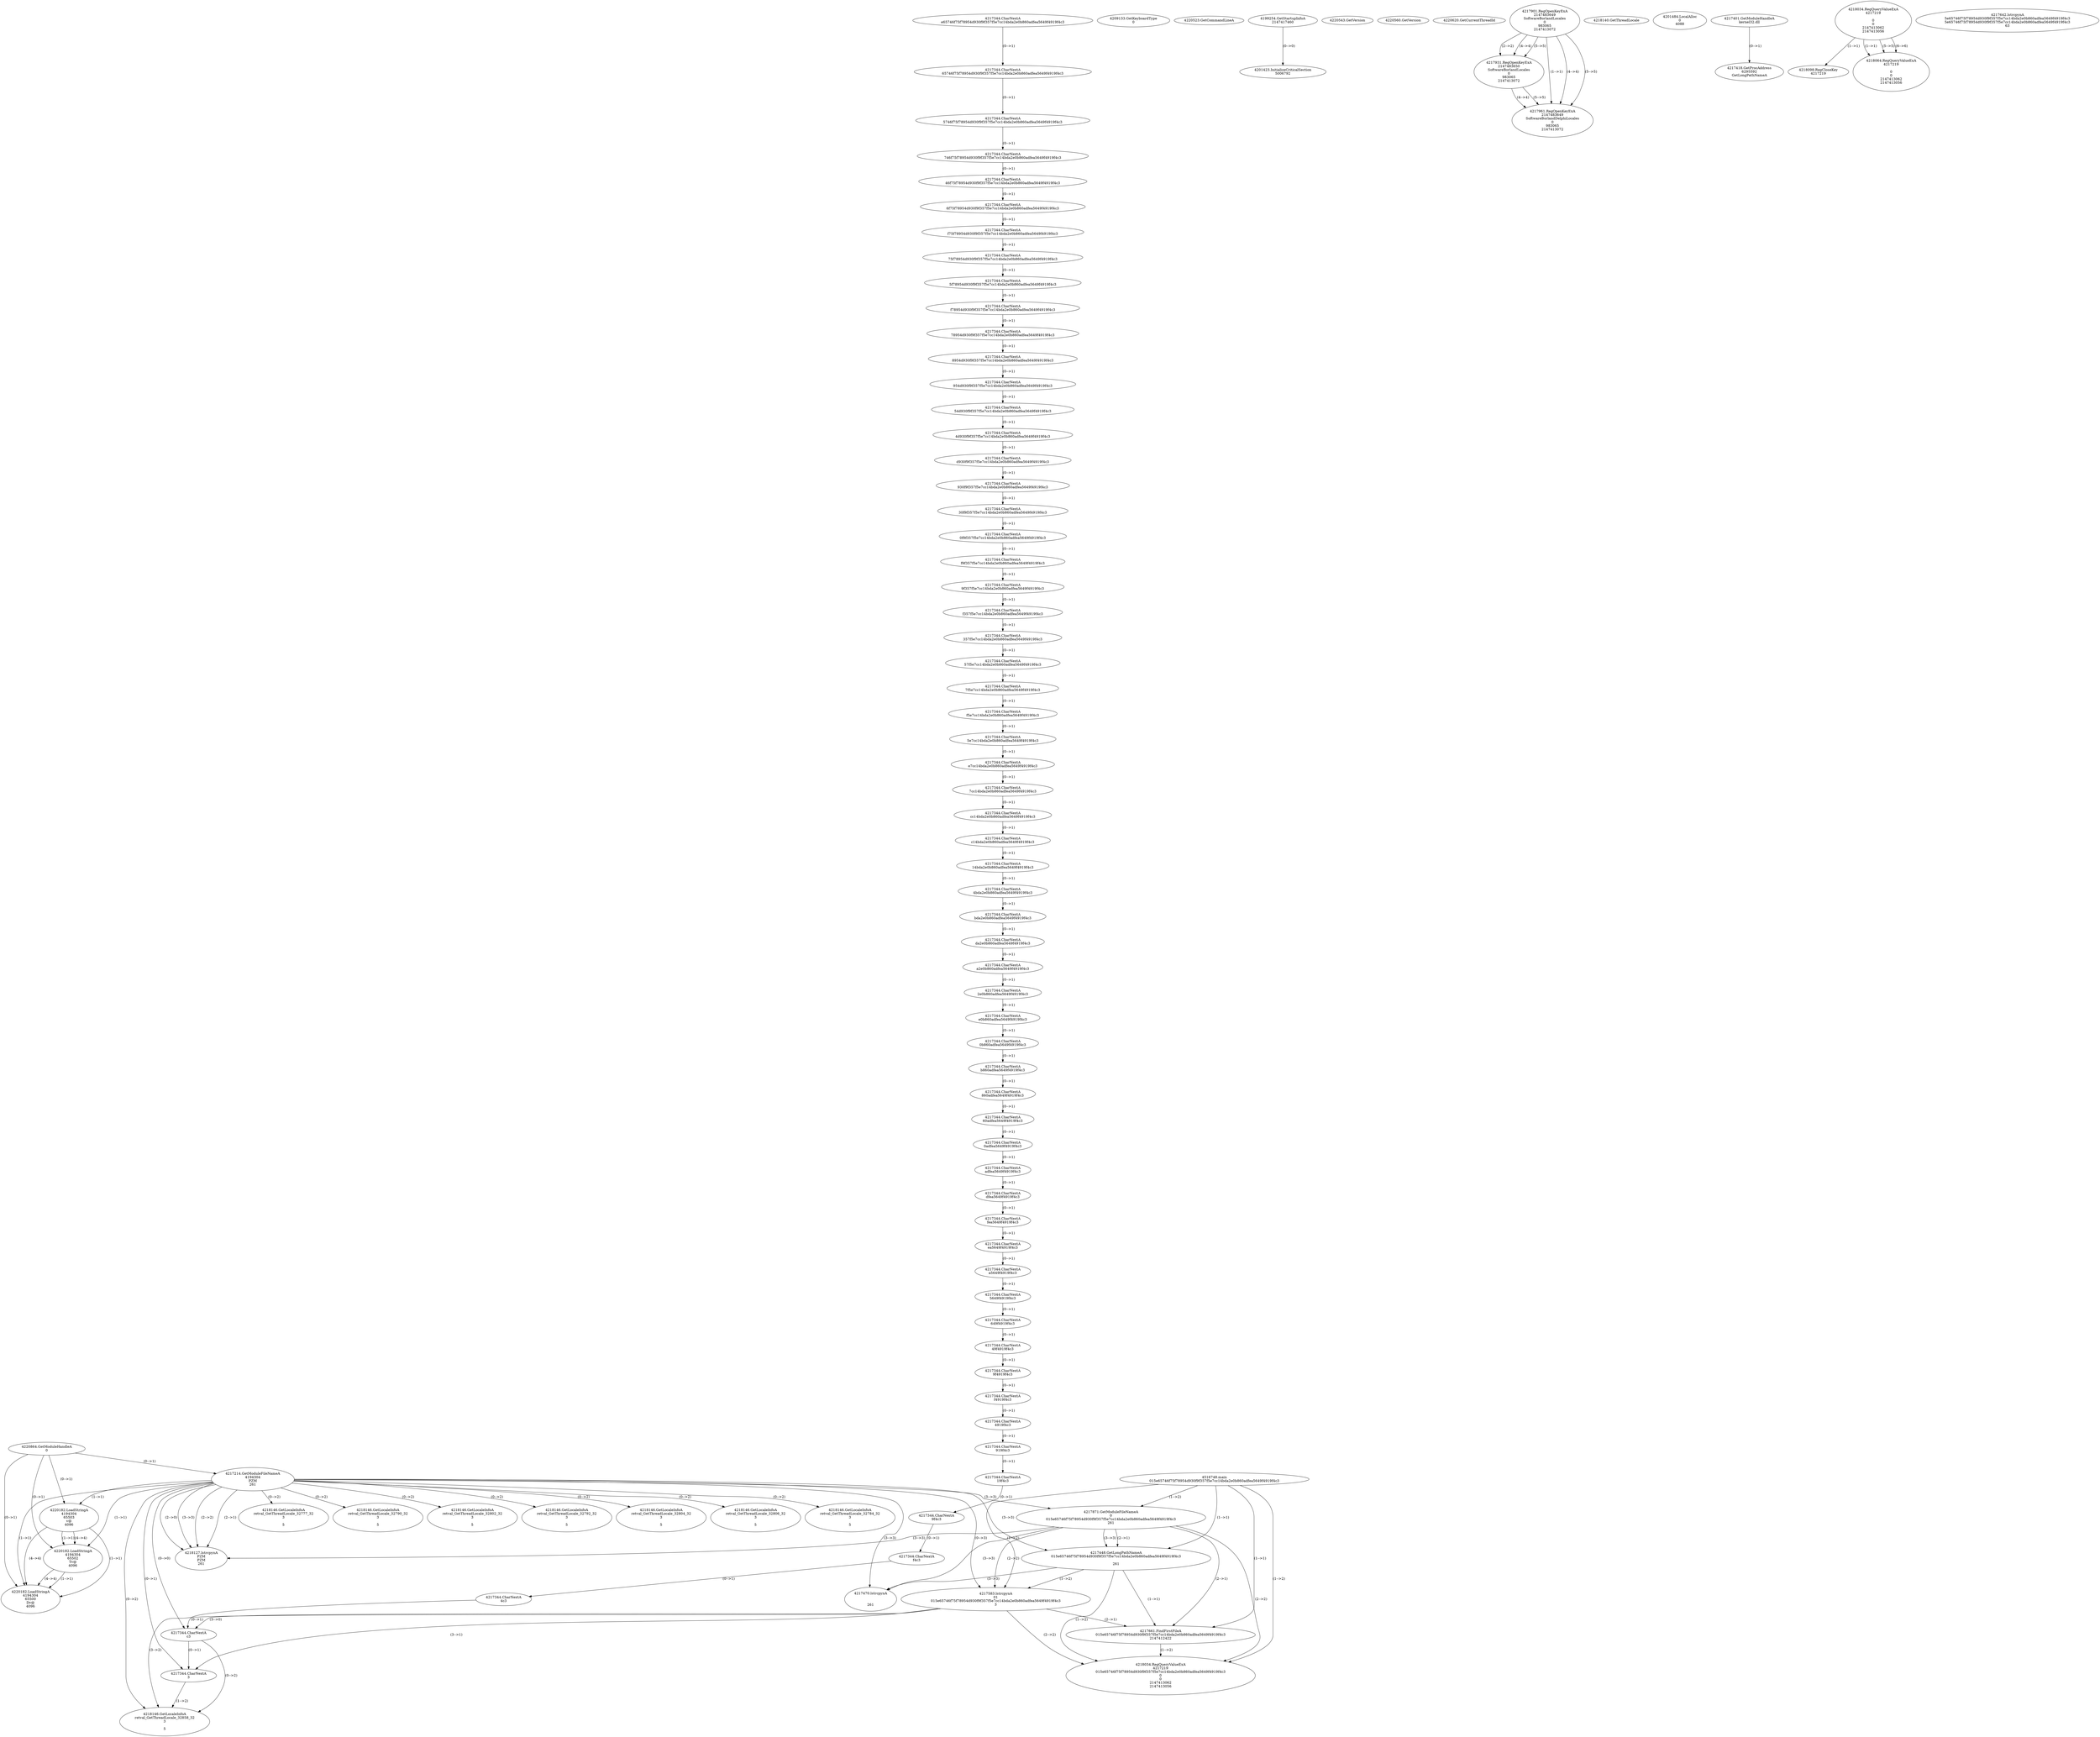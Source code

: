 // Global SCDG with merge call
digraph {
	0 [label="4516748.main
015e65746f75f78954d930f9f357f5e7cc14bda2e0b860adfea5649f4919f4c3"]
	1 [label="4220864.GetModuleHandleA
0"]
	2 [label="4209133.GetKeyboardType
0"]
	3 [label="4220523.GetCommandLineA
"]
	4 [label="4199254.GetStartupInfoA
2147417460"]
	5 [label="4220543.GetVersion
"]
	6 [label="4220560.GetVersion
"]
	7 [label="4220620.GetCurrentThreadId
"]
	8 [label="4217214.GetModuleFileNameA
4194304
PZM
261"]
	1 -> 8 [label="(0-->1)"]
	9 [label="4217871.GetModuleFileNameA
0
015e65746f75f78954d930f9f357f5e7cc14bda2e0b860adfea5649f4919f4c3
261"]
	0 -> 9 [label="(1-->2)"]
	8 -> 9 [label="(3-->3)"]
	10 [label="4217901.RegOpenKeyExA
2147483649
Software\Borland\Locales
0
983065
2147413072"]
	11 [label="4217931.RegOpenKeyExA
2147483650
Software\Borland\Locales
0
983065
2147413072"]
	10 -> 11 [label="(2-->2)"]
	10 -> 11 [label="(4-->4)"]
	10 -> 11 [label="(5-->5)"]
	12 [label="4217961.RegOpenKeyExA
2147483649
Software\Borland\Delphi\Locales
0
983065
2147413072"]
	10 -> 12 [label="(1-->1)"]
	10 -> 12 [label="(4-->4)"]
	11 -> 12 [label="(4-->4)"]
	10 -> 12 [label="(5-->5)"]
	11 -> 12 [label="(5-->5)"]
	13 [label="4218127.lstrcpynA
PZM
PZM
261"]
	8 -> 13 [label="(2-->1)"]
	8 -> 13 [label="(2-->2)"]
	8 -> 13 [label="(3-->3)"]
	9 -> 13 [label="(3-->3)"]
	8 -> 13 [label="(2-->0)"]
	14 [label="4218140.GetThreadLocale
"]
	15 [label="4218146.GetLocaleInfoA
retval_GetThreadLocale_32777_32
3

5"]
	8 -> 15 [label="(0-->2)"]
	16 [label="4220182.LoadStringA
4194304
65503
\v@
4096"]
	1 -> 16 [label="(0-->1)"]
	8 -> 16 [label="(1-->1)"]
	17 [label="4220182.LoadStringA
4194304
65502
Tv@
4096"]
	1 -> 17 [label="(0-->1)"]
	8 -> 17 [label="(1-->1)"]
	16 -> 17 [label="(1-->1)"]
	16 -> 17 [label="(4-->4)"]
	18 [label="4220182.LoadStringA
4194304
65500
Dv@
4096"]
	1 -> 18 [label="(0-->1)"]
	8 -> 18 [label="(1-->1)"]
	16 -> 18 [label="(1-->1)"]
	17 -> 18 [label="(1-->1)"]
	16 -> 18 [label="(4-->4)"]
	17 -> 18 [label="(4-->4)"]
	19 [label="4201423.InitializeCriticalSection
5006792"]
	4 -> 19 [label="(0-->0)"]
	20 [label="4201484.LocalAlloc
0
4088"]
	21 [label="4217401.GetModuleHandleA
kernel32.dll"]
	22 [label="4217418.GetProcAddress
6295592
GetLongPathNameA"]
	21 -> 22 [label="(0-->1)"]
	23 [label="4217448.GetLongPathNameA
015e65746f75f78954d930f9f357f5e7cc14bda2e0b860adfea5649f4919f4c3

261"]
	0 -> 23 [label="(1-->1)"]
	9 -> 23 [label="(2-->1)"]
	8 -> 23 [label="(3-->3)"]
	9 -> 23 [label="(3-->3)"]
	24 [label="4217470.lstrcpynA


261"]
	8 -> 24 [label="(3-->3)"]
	9 -> 24 [label="(3-->3)"]
	23 -> 24 [label="(3-->3)"]
	25 [label="4218034.RegQueryValueExA
4217219

0
0
2147413062
2147413056"]
	26 [label="4218098.RegCloseKey
4217219"]
	25 -> 26 [label="(1-->1)"]
	27 [label="4218146.GetLocaleInfoA
retval_GetThreadLocale_32790_32
3

5"]
	8 -> 27 [label="(0-->2)"]
	28 [label="4218064.RegQueryValueExA
4217219

0
0
2147413062
2147413056"]
	25 -> 28 [label="(1-->1)"]
	25 -> 28 [label="(5-->5)"]
	25 -> 28 [label="(6-->6)"]
	29 [label="4218146.GetLocaleInfoA
retval_GetThreadLocale_32802_32
3

5"]
	8 -> 29 [label="(0-->2)"]
	30 [label="4218146.GetLocaleInfoA
retval_GetThreadLocale_32792_32
3

5"]
	8 -> 30 [label="(0-->2)"]
	31 [label="4218146.GetLocaleInfoA
retval_GetThreadLocale_32804_32
3

5"]
	8 -> 31 [label="(0-->2)"]
	32 [label="4218146.GetLocaleInfoA
retval_GetThreadLocale_32806_32
3

5"]
	8 -> 32 [label="(0-->2)"]
	33 [label="4218146.GetLocaleInfoA
retval_GetThreadLocale_32784_32
3

5"]
	8 -> 33 [label="(0-->2)"]
	34 [label="4217583.lstrcpynA
01
015e65746f75f78954d930f9f357f5e7cc14bda2e0b860adfea5649f4919f4c3
3"]
	0 -> 34 [label="(1-->2)"]
	9 -> 34 [label="(2-->2)"]
	23 -> 34 [label="(1-->2)"]
	8 -> 34 [label="(0-->3)"]
	35 [label="4217344.CharNextA
e65746f75f78954d930f9f357f5e7cc14bda2e0b860adfea5649f4919f4c3"]
	36 [label="4217344.CharNextA
65746f75f78954d930f9f357f5e7cc14bda2e0b860adfea5649f4919f4c3"]
	35 -> 36 [label="(0-->1)"]
	37 [label="4217344.CharNextA
5746f75f78954d930f9f357f5e7cc14bda2e0b860adfea5649f4919f4c3"]
	36 -> 37 [label="(0-->1)"]
	38 [label="4217344.CharNextA
746f75f78954d930f9f357f5e7cc14bda2e0b860adfea5649f4919f4c3"]
	37 -> 38 [label="(0-->1)"]
	39 [label="4217344.CharNextA
46f75f78954d930f9f357f5e7cc14bda2e0b860adfea5649f4919f4c3"]
	38 -> 39 [label="(0-->1)"]
	40 [label="4217344.CharNextA
6f75f78954d930f9f357f5e7cc14bda2e0b860adfea5649f4919f4c3"]
	39 -> 40 [label="(0-->1)"]
	41 [label="4217344.CharNextA
f75f78954d930f9f357f5e7cc14bda2e0b860adfea5649f4919f4c3"]
	40 -> 41 [label="(0-->1)"]
	42 [label="4217344.CharNextA
75f78954d930f9f357f5e7cc14bda2e0b860adfea5649f4919f4c3"]
	41 -> 42 [label="(0-->1)"]
	43 [label="4217344.CharNextA
5f78954d930f9f357f5e7cc14bda2e0b860adfea5649f4919f4c3"]
	42 -> 43 [label="(0-->1)"]
	44 [label="4217344.CharNextA
f78954d930f9f357f5e7cc14bda2e0b860adfea5649f4919f4c3"]
	43 -> 44 [label="(0-->1)"]
	45 [label="4217344.CharNextA
78954d930f9f357f5e7cc14bda2e0b860adfea5649f4919f4c3"]
	44 -> 45 [label="(0-->1)"]
	46 [label="4217344.CharNextA
8954d930f9f357f5e7cc14bda2e0b860adfea5649f4919f4c3"]
	45 -> 46 [label="(0-->1)"]
	47 [label="4217344.CharNextA
954d930f9f357f5e7cc14bda2e0b860adfea5649f4919f4c3"]
	46 -> 47 [label="(0-->1)"]
	48 [label="4217344.CharNextA
54d930f9f357f5e7cc14bda2e0b860adfea5649f4919f4c3"]
	47 -> 48 [label="(0-->1)"]
	49 [label="4217344.CharNextA
4d930f9f357f5e7cc14bda2e0b860adfea5649f4919f4c3"]
	48 -> 49 [label="(0-->1)"]
	50 [label="4217344.CharNextA
d930f9f357f5e7cc14bda2e0b860adfea5649f4919f4c3"]
	49 -> 50 [label="(0-->1)"]
	51 [label="4217344.CharNextA
930f9f357f5e7cc14bda2e0b860adfea5649f4919f4c3"]
	50 -> 51 [label="(0-->1)"]
	52 [label="4217344.CharNextA
30f9f357f5e7cc14bda2e0b860adfea5649f4919f4c3"]
	51 -> 52 [label="(0-->1)"]
	53 [label="4217344.CharNextA
0f9f357f5e7cc14bda2e0b860adfea5649f4919f4c3"]
	52 -> 53 [label="(0-->1)"]
	54 [label="4217344.CharNextA
f9f357f5e7cc14bda2e0b860adfea5649f4919f4c3"]
	53 -> 54 [label="(0-->1)"]
	55 [label="4217344.CharNextA
9f357f5e7cc14bda2e0b860adfea5649f4919f4c3"]
	54 -> 55 [label="(0-->1)"]
	56 [label="4217344.CharNextA
f357f5e7cc14bda2e0b860adfea5649f4919f4c3"]
	55 -> 56 [label="(0-->1)"]
	57 [label="4217344.CharNextA
357f5e7cc14bda2e0b860adfea5649f4919f4c3"]
	56 -> 57 [label="(0-->1)"]
	58 [label="4217344.CharNextA
57f5e7cc14bda2e0b860adfea5649f4919f4c3"]
	57 -> 58 [label="(0-->1)"]
	59 [label="4217344.CharNextA
7f5e7cc14bda2e0b860adfea5649f4919f4c3"]
	58 -> 59 [label="(0-->1)"]
	60 [label="4217344.CharNextA
f5e7cc14bda2e0b860adfea5649f4919f4c3"]
	59 -> 60 [label="(0-->1)"]
	61 [label="4217344.CharNextA
5e7cc14bda2e0b860adfea5649f4919f4c3"]
	60 -> 61 [label="(0-->1)"]
	62 [label="4217344.CharNextA
e7cc14bda2e0b860adfea5649f4919f4c3"]
	61 -> 62 [label="(0-->1)"]
	63 [label="4217344.CharNextA
7cc14bda2e0b860adfea5649f4919f4c3"]
	62 -> 63 [label="(0-->1)"]
	64 [label="4217344.CharNextA
cc14bda2e0b860adfea5649f4919f4c3"]
	63 -> 64 [label="(0-->1)"]
	65 [label="4217344.CharNextA
c14bda2e0b860adfea5649f4919f4c3"]
	64 -> 65 [label="(0-->1)"]
	66 [label="4217344.CharNextA
14bda2e0b860adfea5649f4919f4c3"]
	65 -> 66 [label="(0-->1)"]
	67 [label="4217344.CharNextA
4bda2e0b860adfea5649f4919f4c3"]
	66 -> 67 [label="(0-->1)"]
	68 [label="4217344.CharNextA
bda2e0b860adfea5649f4919f4c3"]
	67 -> 68 [label="(0-->1)"]
	69 [label="4217344.CharNextA
da2e0b860adfea5649f4919f4c3"]
	68 -> 69 [label="(0-->1)"]
	70 [label="4217344.CharNextA
a2e0b860adfea5649f4919f4c3"]
	69 -> 70 [label="(0-->1)"]
	71 [label="4217344.CharNextA
2e0b860adfea5649f4919f4c3"]
	70 -> 71 [label="(0-->1)"]
	72 [label="4217344.CharNextA
e0b860adfea5649f4919f4c3"]
	71 -> 72 [label="(0-->1)"]
	73 [label="4217344.CharNextA
0b860adfea5649f4919f4c3"]
	72 -> 73 [label="(0-->1)"]
	74 [label="4217344.CharNextA
b860adfea5649f4919f4c3"]
	73 -> 74 [label="(0-->1)"]
	75 [label="4217344.CharNextA
860adfea5649f4919f4c3"]
	74 -> 75 [label="(0-->1)"]
	76 [label="4217344.CharNextA
60adfea5649f4919f4c3"]
	75 -> 76 [label="(0-->1)"]
	77 [label="4217344.CharNextA
0adfea5649f4919f4c3"]
	76 -> 77 [label="(0-->1)"]
	78 [label="4217344.CharNextA
adfea5649f4919f4c3"]
	77 -> 78 [label="(0-->1)"]
	79 [label="4217344.CharNextA
dfea5649f4919f4c3"]
	78 -> 79 [label="(0-->1)"]
	80 [label="4217344.CharNextA
fea5649f4919f4c3"]
	79 -> 80 [label="(0-->1)"]
	81 [label="4217344.CharNextA
ea5649f4919f4c3"]
	80 -> 81 [label="(0-->1)"]
	82 [label="4217344.CharNextA
a5649f4919f4c3"]
	81 -> 82 [label="(0-->1)"]
	83 [label="4217344.CharNextA
5649f4919f4c3"]
	82 -> 83 [label="(0-->1)"]
	84 [label="4217344.CharNextA
649f4919f4c3"]
	83 -> 84 [label="(0-->1)"]
	85 [label="4217344.CharNextA
49f4919f4c3"]
	84 -> 85 [label="(0-->1)"]
	86 [label="4217344.CharNextA
9f4919f4c3"]
	85 -> 86 [label="(0-->1)"]
	87 [label="4217344.CharNextA
f4919f4c3"]
	86 -> 87 [label="(0-->1)"]
	88 [label="4217344.CharNextA
4919f4c3"]
	87 -> 88 [label="(0-->1)"]
	89 [label="4217344.CharNextA
919f4c3"]
	88 -> 89 [label="(0-->1)"]
	90 [label="4217344.CharNextA
19f4c3"]
	89 -> 90 [label="(0-->1)"]
	91 [label="4217344.CharNextA
9f4c3"]
	90 -> 91 [label="(0-->1)"]
	92 [label="4217344.CharNextA
f4c3"]
	91 -> 92 [label="(0-->1)"]
	93 [label="4217344.CharNextA
4c3"]
	92 -> 93 [label="(0-->1)"]
	94 [label="4217344.CharNextA
c3"]
	93 -> 94 [label="(0-->1)"]
	8 -> 94 [label="(0-->0)"]
	34 -> 94 [label="(3-->0)"]
	95 [label="4217344.CharNextA
3"]
	8 -> 95 [label="(0-->1)"]
	34 -> 95 [label="(3-->1)"]
	94 -> 95 [label="(0-->1)"]
	96 [label="4217642.lstrcpynA
5e65746f75f78954d930f9f357f5e7cc14bda2e0b860adfea5649f4919f4c3
5e65746f75f78954d930f9f357f5e7cc14bda2e0b860adfea5649f4919f4c3
63"]
	97 [label="4217661.FindFirstFileA
015e65746f75f78954d930f9f357f5e7cc14bda2e0b860adfea5649f4919f4c3
2147412422"]
	0 -> 97 [label="(1-->1)"]
	9 -> 97 [label="(2-->1)"]
	23 -> 97 [label="(1-->1)"]
	34 -> 97 [label="(2-->1)"]
	98 [label="4218034.RegQueryValueExA
4217219
015e65746f75f78954d930f9f357f5e7cc14bda2e0b860adfea5649f4919f4c3
0
0
2147413062
2147413056"]
	0 -> 98 [label="(1-->2)"]
	9 -> 98 [label="(2-->2)"]
	23 -> 98 [label="(1-->2)"]
	34 -> 98 [label="(2-->2)"]
	97 -> 98 [label="(1-->2)"]
	99 [label="4218146.GetLocaleInfoA
retval_GetThreadLocale_32858_32
3

5"]
	8 -> 99 [label="(0-->2)"]
	34 -> 99 [label="(3-->2)"]
	94 -> 99 [label="(0-->2)"]
	95 -> 99 [label="(1-->2)"]
}
